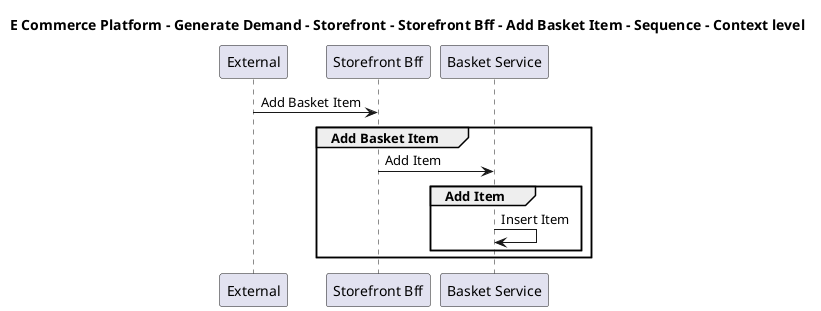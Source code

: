 @startuml

title E Commerce Platform - Generate Demand - Storefront - Storefront Bff - Add Basket Item - Sequence - Context level

participant "External" as C4InterFlow.SoftwareSystems.ExternalSystem
participant "Storefront Bff" as ECommercePlatform.GenerateDemand.Storefront.SoftwareSystems.StorefrontBff
participant "Basket Service" as ECommercePlatform.GenerateDemand.Basket.SoftwareSystems.BasketService

C4InterFlow.SoftwareSystems.ExternalSystem -> ECommercePlatform.GenerateDemand.Storefront.SoftwareSystems.StorefrontBff : Add Basket Item
group Add Basket Item
ECommercePlatform.GenerateDemand.Storefront.SoftwareSystems.StorefrontBff -> ECommercePlatform.GenerateDemand.Basket.SoftwareSystems.BasketService : Add Item
group Add Item
ECommercePlatform.GenerateDemand.Basket.SoftwareSystems.BasketService -> ECommercePlatform.GenerateDemand.Basket.SoftwareSystems.BasketService : Insert Item
end
end


@enduml
